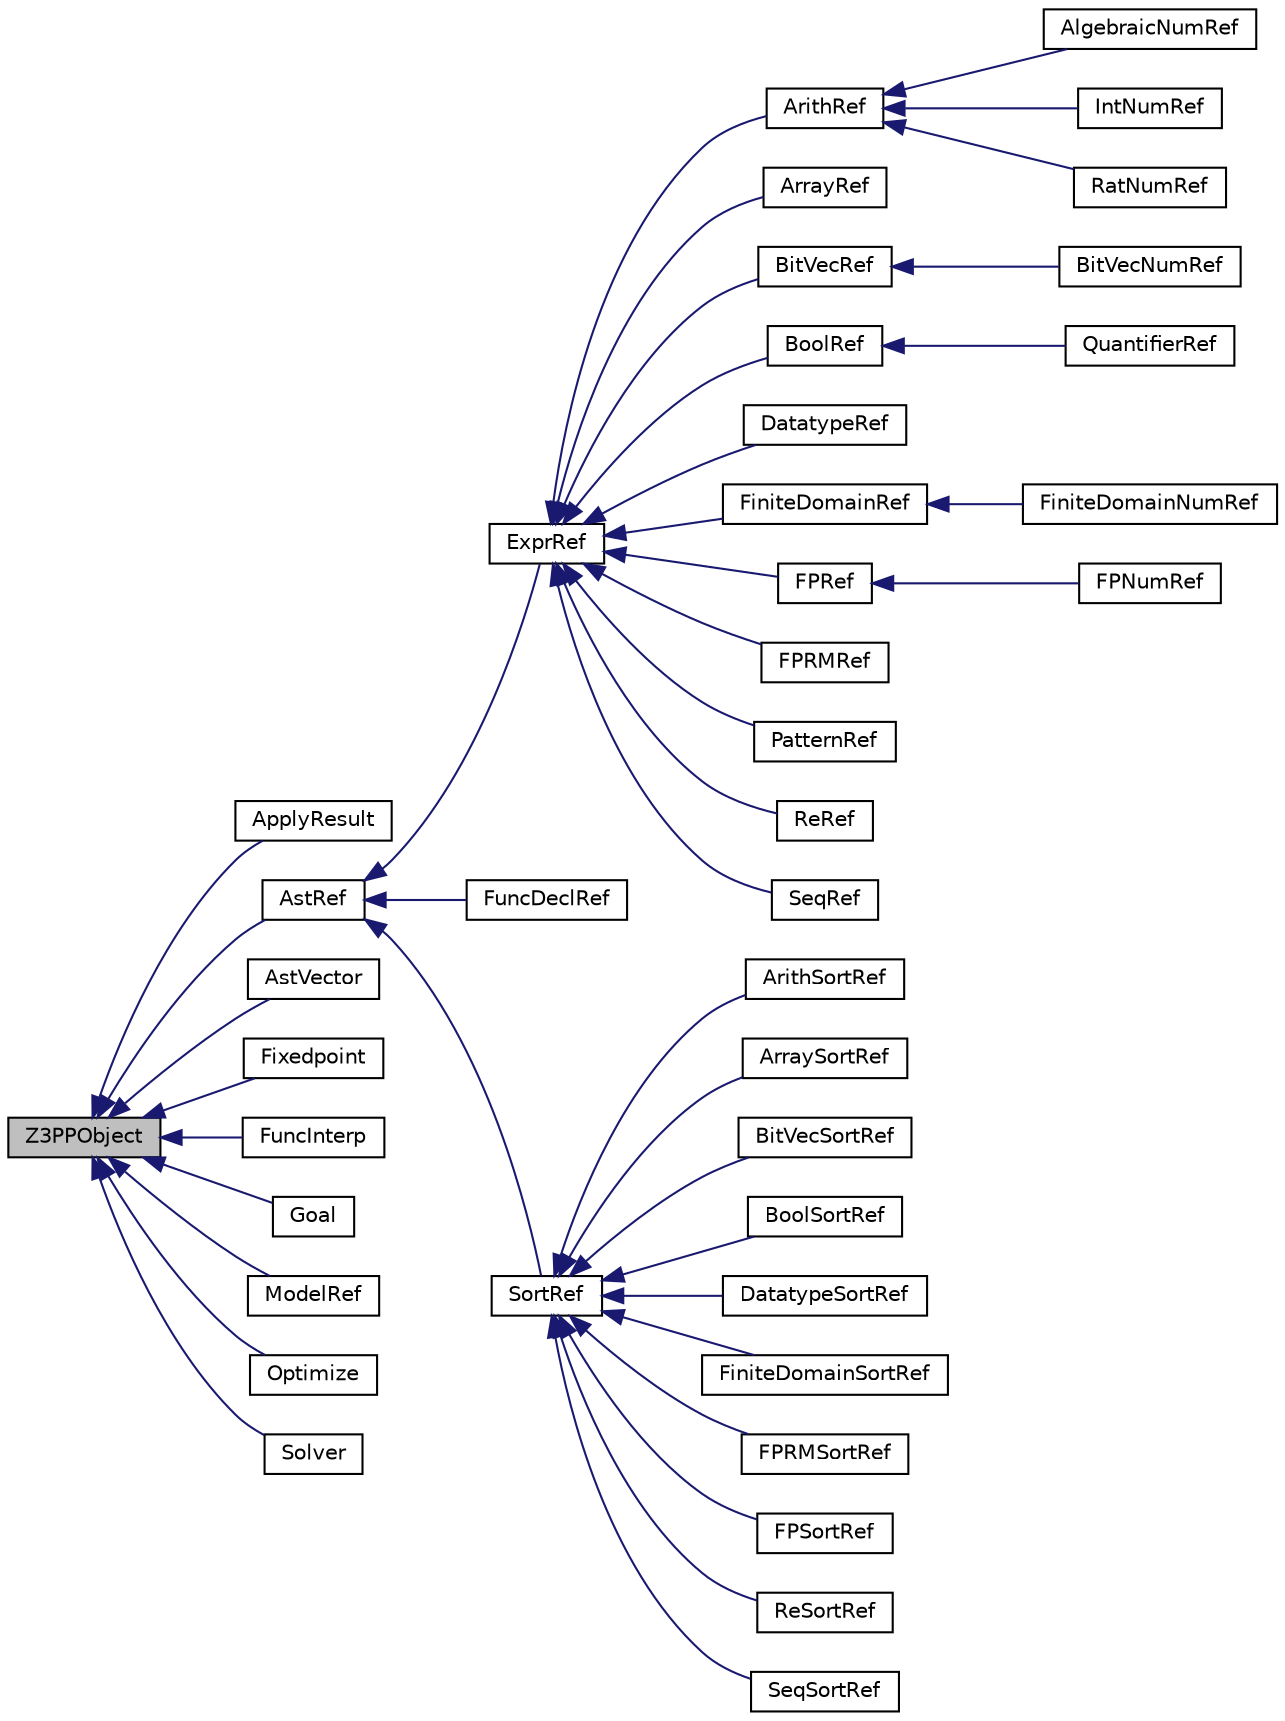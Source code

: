 digraph "Z3PPObject"
{
  edge [fontname="Helvetica",fontsize="10",labelfontname="Helvetica",labelfontsize="10"];
  node [fontname="Helvetica",fontsize="10",shape=record];
  rankdir="LR";
  Node0 [label="Z3PPObject",height=0.2,width=0.4,color="black", fillcolor="grey75", style="filled", fontcolor="black"];
  Node0 -> Node1 [dir="back",color="midnightblue",fontsize="10",style="solid",fontname="Helvetica"];
  Node1 [label="ApplyResult",height=0.2,width=0.4,color="black", fillcolor="white", style="filled",URL="$classz3py_1_1_apply_result.html"];
  Node0 -> Node2 [dir="back",color="midnightblue",fontsize="10",style="solid",fontname="Helvetica"];
  Node2 [label="AstRef",height=0.2,width=0.4,color="black", fillcolor="white", style="filled",URL="$classz3py_1_1_ast_ref.html"];
  Node2 -> Node3 [dir="back",color="midnightblue",fontsize="10",style="solid",fontname="Helvetica"];
  Node3 [label="ExprRef",height=0.2,width=0.4,color="black", fillcolor="white", style="filled",URL="$classz3py_1_1_expr_ref.html",tooltip="Expressions. "];
  Node3 -> Node4 [dir="back",color="midnightblue",fontsize="10",style="solid",fontname="Helvetica"];
  Node4 [label="ArithRef",height=0.2,width=0.4,color="black", fillcolor="white", style="filled",URL="$classz3py_1_1_arith_ref.html"];
  Node4 -> Node5 [dir="back",color="midnightblue",fontsize="10",style="solid",fontname="Helvetica"];
  Node5 [label="AlgebraicNumRef",height=0.2,width=0.4,color="black", fillcolor="white", style="filled",URL="$classz3py_1_1_algebraic_num_ref.html"];
  Node4 -> Node6 [dir="back",color="midnightblue",fontsize="10",style="solid",fontname="Helvetica"];
  Node6 [label="IntNumRef",height=0.2,width=0.4,color="black", fillcolor="white", style="filled",URL="$classz3py_1_1_int_num_ref.html"];
  Node4 -> Node7 [dir="back",color="midnightblue",fontsize="10",style="solid",fontname="Helvetica"];
  Node7 [label="RatNumRef",height=0.2,width=0.4,color="black", fillcolor="white", style="filled",URL="$classz3py_1_1_rat_num_ref.html"];
  Node3 -> Node8 [dir="back",color="midnightblue",fontsize="10",style="solid",fontname="Helvetica"];
  Node8 [label="ArrayRef",height=0.2,width=0.4,color="black", fillcolor="white", style="filled",URL="$classz3py_1_1_array_ref.html"];
  Node3 -> Node9 [dir="back",color="midnightblue",fontsize="10",style="solid",fontname="Helvetica"];
  Node9 [label="BitVecRef",height=0.2,width=0.4,color="black", fillcolor="white", style="filled",URL="$classz3py_1_1_bit_vec_ref.html"];
  Node9 -> Node10 [dir="back",color="midnightblue",fontsize="10",style="solid",fontname="Helvetica"];
  Node10 [label="BitVecNumRef",height=0.2,width=0.4,color="black", fillcolor="white", style="filled",URL="$classz3py_1_1_bit_vec_num_ref.html"];
  Node3 -> Node11 [dir="back",color="midnightblue",fontsize="10",style="solid",fontname="Helvetica"];
  Node11 [label="BoolRef",height=0.2,width=0.4,color="black", fillcolor="white", style="filled",URL="$classz3py_1_1_bool_ref.html"];
  Node11 -> Node12 [dir="back",color="midnightblue",fontsize="10",style="solid",fontname="Helvetica"];
  Node12 [label="QuantifierRef",height=0.2,width=0.4,color="black", fillcolor="white", style="filled",URL="$classz3py_1_1_quantifier_ref.html",tooltip="Quantifiers. "];
  Node3 -> Node13 [dir="back",color="midnightblue",fontsize="10",style="solid",fontname="Helvetica"];
  Node13 [label="DatatypeRef",height=0.2,width=0.4,color="black", fillcolor="white", style="filled",URL="$classz3py_1_1_datatype_ref.html"];
  Node3 -> Node14 [dir="back",color="midnightblue",fontsize="10",style="solid",fontname="Helvetica"];
  Node14 [label="FiniteDomainRef",height=0.2,width=0.4,color="black", fillcolor="white", style="filled",URL="$classz3py_1_1_finite_domain_ref.html"];
  Node14 -> Node15 [dir="back",color="midnightblue",fontsize="10",style="solid",fontname="Helvetica"];
  Node15 [label="FiniteDomainNumRef",height=0.2,width=0.4,color="black", fillcolor="white", style="filled",URL="$classz3py_1_1_finite_domain_num_ref.html"];
  Node3 -> Node16 [dir="back",color="midnightblue",fontsize="10",style="solid",fontname="Helvetica"];
  Node16 [label="FPRef",height=0.2,width=0.4,color="black", fillcolor="white", style="filled",URL="$classz3py_1_1_f_p_ref.html",tooltip="FP Expressions. "];
  Node16 -> Node17 [dir="back",color="midnightblue",fontsize="10",style="solid",fontname="Helvetica"];
  Node17 [label="FPNumRef",height=0.2,width=0.4,color="black", fillcolor="white", style="filled",URL="$classz3py_1_1_f_p_num_ref.html",tooltip="FP Numerals. "];
  Node3 -> Node18 [dir="back",color="midnightblue",fontsize="10",style="solid",fontname="Helvetica"];
  Node18 [label="FPRMRef",height=0.2,width=0.4,color="black", fillcolor="white", style="filled",URL="$classz3py_1_1_f_p_r_m_ref.html"];
  Node3 -> Node19 [dir="back",color="midnightblue",fontsize="10",style="solid",fontname="Helvetica"];
  Node19 [label="PatternRef",height=0.2,width=0.4,color="black", fillcolor="white", style="filled",URL="$classz3py_1_1_pattern_ref.html",tooltip="Patterns. "];
  Node3 -> Node20 [dir="back",color="midnightblue",fontsize="10",style="solid",fontname="Helvetica"];
  Node20 [label="ReRef",height=0.2,width=0.4,color="black", fillcolor="white", style="filled",URL="$classz3py_1_1_re_ref.html"];
  Node3 -> Node21 [dir="back",color="midnightblue",fontsize="10",style="solid",fontname="Helvetica"];
  Node21 [label="SeqRef",height=0.2,width=0.4,color="black", fillcolor="white", style="filled",URL="$classz3py_1_1_seq_ref.html"];
  Node2 -> Node22 [dir="back",color="midnightblue",fontsize="10",style="solid",fontname="Helvetica"];
  Node22 [label="FuncDeclRef",height=0.2,width=0.4,color="black", fillcolor="white", style="filled",URL="$classz3py_1_1_func_decl_ref.html",tooltip="Function Declarations. "];
  Node2 -> Node23 [dir="back",color="midnightblue",fontsize="10",style="solid",fontname="Helvetica"];
  Node23 [label="SortRef",height=0.2,width=0.4,color="black", fillcolor="white", style="filled",URL="$classz3py_1_1_sort_ref.html"];
  Node23 -> Node24 [dir="back",color="midnightblue",fontsize="10",style="solid",fontname="Helvetica"];
  Node24 [label="ArithSortRef",height=0.2,width=0.4,color="black", fillcolor="white", style="filled",URL="$classz3py_1_1_arith_sort_ref.html",tooltip="Arithmetic. "];
  Node23 -> Node25 [dir="back",color="midnightblue",fontsize="10",style="solid",fontname="Helvetica"];
  Node25 [label="ArraySortRef",height=0.2,width=0.4,color="black", fillcolor="white", style="filled",URL="$classz3py_1_1_array_sort_ref.html",tooltip="Arrays. "];
  Node23 -> Node26 [dir="back",color="midnightblue",fontsize="10",style="solid",fontname="Helvetica"];
  Node26 [label="BitVecSortRef",height=0.2,width=0.4,color="black", fillcolor="white", style="filled",URL="$classz3py_1_1_bit_vec_sort_ref.html",tooltip="Bit-Vectors. "];
  Node23 -> Node27 [dir="back",color="midnightblue",fontsize="10",style="solid",fontname="Helvetica"];
  Node27 [label="BoolSortRef",height=0.2,width=0.4,color="black", fillcolor="white", style="filled",URL="$classz3py_1_1_bool_sort_ref.html",tooltip="Booleans. "];
  Node23 -> Node28 [dir="back",color="midnightblue",fontsize="10",style="solid",fontname="Helvetica"];
  Node28 [label="DatatypeSortRef",height=0.2,width=0.4,color="black", fillcolor="white", style="filled",URL="$classz3py_1_1_datatype_sort_ref.html"];
  Node23 -> Node29 [dir="back",color="midnightblue",fontsize="10",style="solid",fontname="Helvetica"];
  Node29 [label="FiniteDomainSortRef",height=0.2,width=0.4,color="black", fillcolor="white", style="filled",URL="$classz3py_1_1_finite_domain_sort_ref.html"];
  Node23 -> Node30 [dir="back",color="midnightblue",fontsize="10",style="solid",fontname="Helvetica"];
  Node30 [label="FPRMSortRef",height=0.2,width=0.4,color="black", fillcolor="white", style="filled",URL="$classz3py_1_1_f_p_r_m_sort_ref.html"];
  Node23 -> Node31 [dir="back",color="midnightblue",fontsize="10",style="solid",fontname="Helvetica"];
  Node31 [label="FPSortRef",height=0.2,width=0.4,color="black", fillcolor="white", style="filled",URL="$classz3py_1_1_f_p_sort_ref.html",tooltip="FP Sorts. "];
  Node23 -> Node32 [dir="back",color="midnightblue",fontsize="10",style="solid",fontname="Helvetica"];
  Node32 [label="ReSortRef",height=0.2,width=0.4,color="black", fillcolor="white", style="filled",URL="$classz3py_1_1_re_sort_ref.html",tooltip="Regular expressions. "];
  Node23 -> Node33 [dir="back",color="midnightblue",fontsize="10",style="solid",fontname="Helvetica"];
  Node33 [label="SeqSortRef",height=0.2,width=0.4,color="black", fillcolor="white", style="filled",URL="$classz3py_1_1_seq_sort_ref.html",tooltip="Strings, Sequences and Regular expressions. "];
  Node0 -> Node34 [dir="back",color="midnightblue",fontsize="10",style="solid",fontname="Helvetica"];
  Node34 [label="AstVector",height=0.2,width=0.4,color="black", fillcolor="white", style="filled",URL="$classz3py_1_1_ast_vector.html"];
  Node0 -> Node35 [dir="back",color="midnightblue",fontsize="10",style="solid",fontname="Helvetica"];
  Node35 [label="Fixedpoint",height=0.2,width=0.4,color="black", fillcolor="white", style="filled",URL="$classz3py_1_1_fixedpoint.html",tooltip="Fixedpoint. "];
  Node0 -> Node36 [dir="back",color="midnightblue",fontsize="10",style="solid",fontname="Helvetica"];
  Node36 [label="FuncInterp",height=0.2,width=0.4,color="black", fillcolor="white", style="filled",URL="$classz3py_1_1_func_interp.html"];
  Node0 -> Node37 [dir="back",color="midnightblue",fontsize="10",style="solid",fontname="Helvetica"];
  Node37 [label="Goal",height=0.2,width=0.4,color="black", fillcolor="white", style="filled",URL="$classz3py_1_1_goal.html"];
  Node0 -> Node38 [dir="back",color="midnightblue",fontsize="10",style="solid",fontname="Helvetica"];
  Node38 [label="ModelRef",height=0.2,width=0.4,color="black", fillcolor="white", style="filled",URL="$classz3py_1_1_model_ref.html"];
  Node0 -> Node39 [dir="back",color="midnightblue",fontsize="10",style="solid",fontname="Helvetica"];
  Node39 [label="Optimize",height=0.2,width=0.4,color="black", fillcolor="white", style="filled",URL="$classz3py_1_1_optimize.html"];
  Node0 -> Node40 [dir="back",color="midnightblue",fontsize="10",style="solid",fontname="Helvetica"];
  Node40 [label="Solver",height=0.2,width=0.4,color="black", fillcolor="white", style="filled",URL="$classz3py_1_1_solver.html"];
}
